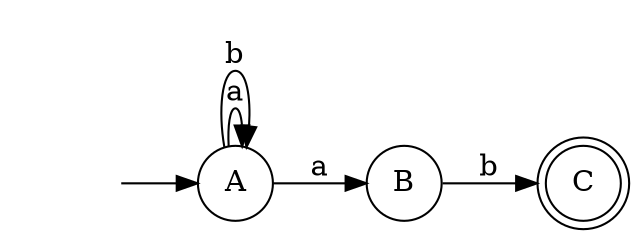 digraph myAutomaton {
  rankdir=LR;
"" [shape=none]
"A" [shape=circle]
"B" [shape=circle]
"C" [shape=doublecircle]

"" -> "A"
"A" -> "A"[label="a"]
"A" -> "A"[label="b"]
"A" -> "B"[label="a"]
"B" -> "C"[label="b"]
}
